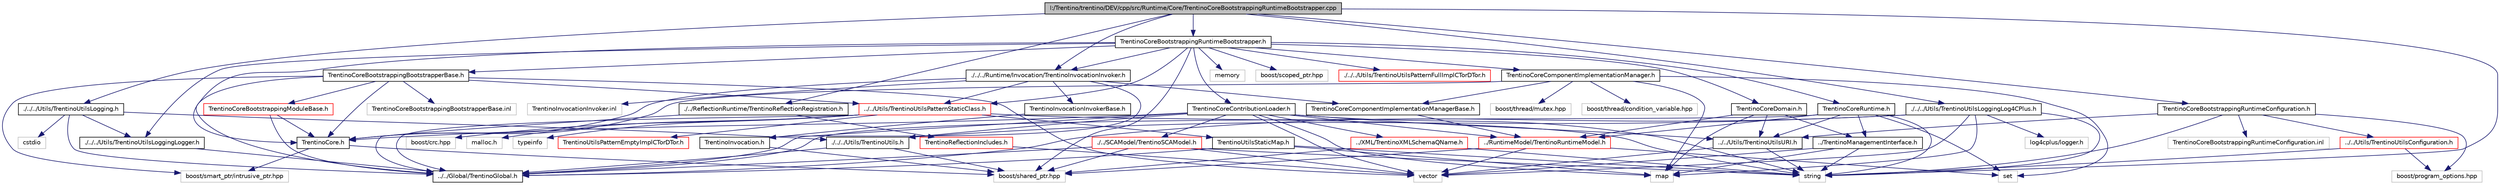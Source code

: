 digraph G
{
  edge [fontname="Helvetica",fontsize="10",labelfontname="Helvetica",labelfontsize="10"];
  node [fontname="Helvetica",fontsize="10",shape=record];
  Node1 [label="I:/Trentino/trentino/DEV/cpp/src/Runtime/Core/TrentinoCoreBootstrappingRuntimeBootstrapper.cpp",height=0.2,width=0.4,color="black", fillcolor="grey75", style="filled" fontcolor="black"];
  Node1 -> Node2 [color="midnightblue",fontsize="10",style="solid",fontname="Helvetica"];
  Node2 [label="TrentinoCoreBootstrappingRuntimeBootstrapper.h",height=0.2,width=0.4,color="black", fillcolor="white", style="filled",URL="$_trentino_core_bootstrapping_runtime_bootstrapper_8h.html"];
  Node2 -> Node3 [color="midnightblue",fontsize="10",style="solid",fontname="Helvetica"];
  Node3 [label="TrentinoCoreBootstrappingBootstrapperBase.h",height=0.2,width=0.4,color="black", fillcolor="white", style="filled",URL="$_trentino_core_bootstrapping_bootstrapper_base_8h.html"];
  Node3 -> Node4 [color="midnightblue",fontsize="10",style="solid",fontname="Helvetica"];
  Node4 [label="boost/smart_ptr/intrusive_ptr.hpp",height=0.2,width=0.4,color="grey75", fillcolor="white", style="filled"];
  Node3 -> Node5 [color="midnightblue",fontsize="10",style="solid",fontname="Helvetica"];
  Node5 [label="vector",height=0.2,width=0.4,color="grey75", fillcolor="white", style="filled"];
  Node3 -> Node6 [color="midnightblue",fontsize="10",style="solid",fontname="Helvetica"];
  Node6 [label="../../Global/TrentinoGlobal.h",height=0.2,width=0.4,color="black", fillcolor="white", style="filled",URL="$_trentino_global_8h.html"];
  Node3 -> Node7 [color="midnightblue",fontsize="10",style="solid",fontname="Helvetica"];
  Node7 [label="TrentinoCore.h",height=0.2,width=0.4,color="black", fillcolor="white", style="filled",URL="$_trentino_core_8h.html"];
  Node7 -> Node8 [color="midnightblue",fontsize="10",style="solid",fontname="Helvetica"];
  Node8 [label="boost/shared_ptr.hpp",height=0.2,width=0.4,color="grey75", fillcolor="white", style="filled"];
  Node7 -> Node4 [color="midnightblue",fontsize="10",style="solid",fontname="Helvetica"];
  Node3 -> Node9 [color="midnightblue",fontsize="10",style="solid",fontname="Helvetica"];
  Node9 [label="../../Utils/TrentinoUtilsPatternStaticClass.h",height=0.2,width=0.4,color="red", fillcolor="white", style="filled",URL="$_trentino_utils_pattern_static_class_8h.html"];
  Node9 -> Node10 [color="midnightblue",fontsize="10",style="solid",fontname="Helvetica"];
  Node10 [label="boost/crc.hpp",height=0.2,width=0.4,color="grey75", fillcolor="white", style="filled"];
  Node9 -> Node11 [color="midnightblue",fontsize="10",style="solid",fontname="Helvetica"];
  Node11 [label="string",height=0.2,width=0.4,color="grey75", fillcolor="white", style="filled"];
  Node9 -> Node12 [color="midnightblue",fontsize="10",style="solid",fontname="Helvetica"];
  Node12 [label="malloc.h",height=0.2,width=0.4,color="grey75", fillcolor="white", style="filled"];
  Node9 -> Node13 [color="midnightblue",fontsize="10",style="solid",fontname="Helvetica"];
  Node13 [label="typeinfo",height=0.2,width=0.4,color="grey75", fillcolor="white", style="filled"];
  Node9 -> Node6 [color="midnightblue",fontsize="10",style="solid",fontname="Helvetica"];
  Node9 -> Node14 [color="midnightblue",fontsize="10",style="solid",fontname="Helvetica"];
  Node14 [label="TrentinoUtilsPatternEmptyImplCTorDTor.h",height=0.2,width=0.4,color="red", fillcolor="white", style="filled",URL="$_trentino_utils_pattern_empty_impl_c_tor_d_tor_8h.html"];
  Node9 -> Node15 [color="midnightblue",fontsize="10",style="solid",fontname="Helvetica"];
  Node15 [label="TrentinoUtilsStaticMap.h",height=0.2,width=0.4,color="black", fillcolor="white", style="filled",URL="$_trentino_utils_static_map_8h.html"];
  Node15 -> Node11 [color="midnightblue",fontsize="10",style="solid",fontname="Helvetica"];
  Node15 -> Node16 [color="midnightblue",fontsize="10",style="solid",fontname="Helvetica"];
  Node16 [label="map",height=0.2,width=0.4,color="grey75", fillcolor="white", style="filled"];
  Node15 -> Node6 [color="midnightblue",fontsize="10",style="solid",fontname="Helvetica"];
  Node3 -> Node17 [color="midnightblue",fontsize="10",style="solid",fontname="Helvetica"];
  Node17 [label="TrentinoCoreBootstrappingModuleBase.h",height=0.2,width=0.4,color="red", fillcolor="white", style="filled",URL="$_trentino_core_bootstrapping_module_base_8h.html"];
  Node17 -> Node7 [color="midnightblue",fontsize="10",style="solid",fontname="Helvetica"];
  Node17 -> Node6 [color="midnightblue",fontsize="10",style="solid",fontname="Helvetica"];
  Node3 -> Node18 [color="midnightblue",fontsize="10",style="solid",fontname="Helvetica"];
  Node18 [label="TrentinoCoreBootstrappingBootstrapperBase.inl",height=0.2,width=0.4,color="grey75", fillcolor="white", style="filled"];
  Node2 -> Node19 [color="midnightblue",fontsize="10",style="solid",fontname="Helvetica"];
  Node19 [label="memory",height=0.2,width=0.4,color="grey75", fillcolor="white", style="filled"];
  Node2 -> Node8 [color="midnightblue",fontsize="10",style="solid",fontname="Helvetica"];
  Node2 -> Node20 [color="midnightblue",fontsize="10",style="solid",fontname="Helvetica"];
  Node20 [label="boost/scoped_ptr.hpp",height=0.2,width=0.4,color="grey75", fillcolor="white", style="filled"];
  Node2 -> Node7 [color="midnightblue",fontsize="10",style="solid",fontname="Helvetica"];
  Node2 -> Node21 [color="midnightblue",fontsize="10",style="solid",fontname="Helvetica"];
  Node21 [label="TrentinoCoreDomain.h",height=0.2,width=0.4,color="black", fillcolor="white", style="filled",URL="$_trentino_core_domain_8h.html"];
  Node21 -> Node16 [color="midnightblue",fontsize="10",style="solid",fontname="Helvetica"];
  Node21 -> Node22 [color="midnightblue",fontsize="10",style="solid",fontname="Helvetica"];
  Node22 [label="../../Utils/TrentinoUtilsURI.h",height=0.2,width=0.4,color="black", fillcolor="white", style="filled",URL="$_trentino_utils_u_r_i_8h.html"];
  Node22 -> Node5 [color="midnightblue",fontsize="10",style="solid",fontname="Helvetica"];
  Node22 -> Node11 [color="midnightblue",fontsize="10",style="solid",fontname="Helvetica"];
  Node21 -> Node23 [color="midnightblue",fontsize="10",style="solid",fontname="Helvetica"];
  Node23 [label="../TrentinoManagementInterface.h",height=0.2,width=0.4,color="black", fillcolor="white", style="filled",URL="$_trentino_management_interface_8h.html"];
  Node23 -> Node16 [color="midnightblue",fontsize="10",style="solid",fontname="Helvetica"];
  Node23 -> Node11 [color="midnightblue",fontsize="10",style="solid",fontname="Helvetica"];
  Node23 -> Node5 [color="midnightblue",fontsize="10",style="solid",fontname="Helvetica"];
  Node21 -> Node24 [color="midnightblue",fontsize="10",style="solid",fontname="Helvetica"];
  Node24 [label="../RuntimeModel/TrentinoRuntimeModel.h",height=0.2,width=0.4,color="red", fillcolor="white", style="filled",URL="$_trentino_runtime_model_8h.html"];
  Node24 -> Node5 [color="midnightblue",fontsize="10",style="solid",fontname="Helvetica"];
  Node24 -> Node25 [color="midnightblue",fontsize="10",style="solid",fontname="Helvetica"];
  Node25 [label="set",height=0.2,width=0.4,color="grey75", fillcolor="white", style="filled"];
  Node24 -> Node8 [color="midnightblue",fontsize="10",style="solid",fontname="Helvetica"];
  Node2 -> Node26 [color="midnightblue",fontsize="10",style="solid",fontname="Helvetica"];
  Node26 [label="TrentinoCoreRuntime.h",height=0.2,width=0.4,color="black", fillcolor="white", style="filled",URL="$_trentino_core_runtime_8h.html"];
  Node26 -> Node11 [color="midnightblue",fontsize="10",style="solid",fontname="Helvetica"];
  Node26 -> Node25 [color="midnightblue",fontsize="10",style="solid",fontname="Helvetica"];
  Node26 -> Node6 [color="midnightblue",fontsize="10",style="solid",fontname="Helvetica"];
  Node26 -> Node23 [color="midnightblue",fontsize="10",style="solid",fontname="Helvetica"];
  Node26 -> Node24 [color="midnightblue",fontsize="10",style="solid",fontname="Helvetica"];
  Node26 -> Node22 [color="midnightblue",fontsize="10",style="solid",fontname="Helvetica"];
  Node2 -> Node27 [color="midnightblue",fontsize="10",style="solid",fontname="Helvetica"];
  Node27 [label="TrentinoCoreComponentImplementationManager.h",height=0.2,width=0.4,color="black", fillcolor="white", style="filled",URL="$_trentino_core_component_implementation_manager_8h.html"];
  Node27 -> Node28 [color="midnightblue",fontsize="10",style="solid",fontname="Helvetica"];
  Node28 [label="TrentinoCoreComponentImplementationManagerBase.h",height=0.2,width=0.4,color="black", fillcolor="white", style="filled",URL="$_trentino_core_component_implementation_manager_base_8h.html"];
  Node28 -> Node24 [color="midnightblue",fontsize="10",style="solid",fontname="Helvetica"];
  Node27 -> Node25 [color="midnightblue",fontsize="10",style="solid",fontname="Helvetica"];
  Node27 -> Node16 [color="midnightblue",fontsize="10",style="solid",fontname="Helvetica"];
  Node27 -> Node29 [color="midnightblue",fontsize="10",style="solid",fontname="Helvetica"];
  Node29 [label="boost/thread/mutex.hpp",height=0.2,width=0.4,color="grey75", fillcolor="white", style="filled"];
  Node27 -> Node30 [color="midnightblue",fontsize="10",style="solid",fontname="Helvetica"];
  Node30 [label="boost/thread/condition_variable.hpp",height=0.2,width=0.4,color="grey75", fillcolor="white", style="filled"];
  Node27 -> Node7 [color="midnightblue",fontsize="10",style="solid",fontname="Helvetica"];
  Node2 -> Node31 [color="midnightblue",fontsize="10",style="solid",fontname="Helvetica"];
  Node31 [label="TrentinoCoreContributionLoader.h",height=0.2,width=0.4,color="black", fillcolor="white", style="filled",URL="$_trentino_core_contribution_loader_8h.html"];
  Node31 -> Node11 [color="midnightblue",fontsize="10",style="solid",fontname="Helvetica"];
  Node31 -> Node5 [color="midnightblue",fontsize="10",style="solid",fontname="Helvetica"];
  Node31 -> Node16 [color="midnightblue",fontsize="10",style="solid",fontname="Helvetica"];
  Node31 -> Node7 [color="midnightblue",fontsize="10",style="solid",fontname="Helvetica"];
  Node31 -> Node6 [color="midnightblue",fontsize="10",style="solid",fontname="Helvetica"];
  Node31 -> Node32 [color="midnightblue",fontsize="10",style="solid",fontname="Helvetica"];
  Node32 [label="./../../Utils/TrentinoUtils.h",height=0.2,width=0.4,color="black", fillcolor="white", style="filled",URL="$_trentino_utils_8h.html"];
  Node32 -> Node8 [color="midnightblue",fontsize="10",style="solid",fontname="Helvetica"];
  Node32 -> Node6 [color="midnightblue",fontsize="10",style="solid",fontname="Helvetica"];
  Node31 -> Node22 [color="midnightblue",fontsize="10",style="solid",fontname="Helvetica"];
  Node31 -> Node33 [color="midnightblue",fontsize="10",style="solid",fontname="Helvetica"];
  Node33 [label="./../SCAModel/TrentinoSCAModel.h",height=0.2,width=0.4,color="red", fillcolor="white", style="filled",URL="$_trentino_s_c_a_model_8h.html"];
  Node33 -> Node5 [color="midnightblue",fontsize="10",style="solid",fontname="Helvetica"];
  Node33 -> Node11 [color="midnightblue",fontsize="10",style="solid",fontname="Helvetica"];
  Node33 -> Node8 [color="midnightblue",fontsize="10",style="solid",fontname="Helvetica"];
  Node33 -> Node6 [color="midnightblue",fontsize="10",style="solid",fontname="Helvetica"];
  Node31 -> Node24 [color="midnightblue",fontsize="10",style="solid",fontname="Helvetica"];
  Node31 -> Node34 [color="midnightblue",fontsize="10",style="solid",fontname="Helvetica"];
  Node34 [label="../XML/TrentinoXMLSchemaQName.h",height=0.2,width=0.4,color="red", fillcolor="white", style="filled",URL="$_trentino_x_m_l_schema_q_name_8h.html"];
  Node34 -> Node11 [color="midnightblue",fontsize="10",style="solid",fontname="Helvetica"];
  Node34 -> Node8 [color="midnightblue",fontsize="10",style="solid",fontname="Helvetica"];
  Node2 -> Node9 [color="midnightblue",fontsize="10",style="solid",fontname="Helvetica"];
  Node2 -> Node35 [color="midnightblue",fontsize="10",style="solid",fontname="Helvetica"];
  Node35 [label="./../../Utils/TrentinoUtilsPatternFullImplCTorDTor.h",height=0.2,width=0.4,color="red", fillcolor="white", style="filled",URL="$_trentino_utils_pattern_full_impl_c_tor_d_tor_8h.html"];
  Node2 -> Node36 [color="midnightblue",fontsize="10",style="solid",fontname="Helvetica"];
  Node36 [label="./../../Utils/TrentinoUtilsLoggingLogger.h",height=0.2,width=0.4,color="black", fillcolor="white", style="filled",URL="$_trentino_utils_logging_logger_8h.html"];
  Node36 -> Node6 [color="midnightblue",fontsize="10",style="solid",fontname="Helvetica"];
  Node2 -> Node37 [color="midnightblue",fontsize="10",style="solid",fontname="Helvetica"];
  Node37 [label="./../../Runtime/Invocation/TrentinoInvocationInvoker.h",height=0.2,width=0.4,color="black", fillcolor="white", style="filled",URL="$_trentino_invocation_invoker_8h.html"];
  Node37 -> Node9 [color="midnightblue",fontsize="10",style="solid",fontname="Helvetica"];
  Node37 -> Node38 [color="midnightblue",fontsize="10",style="solid",fontname="Helvetica"];
  Node38 [label="TrentinoInvocation.h",height=0.2,width=0.4,color="black", fillcolor="white", style="filled",URL="$_trentino_invocation_8h.html"];
  Node38 -> Node8 [color="midnightblue",fontsize="10",style="solid",fontname="Helvetica"];
  Node37 -> Node7 [color="midnightblue",fontsize="10",style="solid",fontname="Helvetica"];
  Node37 -> Node39 [color="midnightblue",fontsize="10",style="solid",fontname="Helvetica"];
  Node39 [label="TrentinoInvocationInvokerBase.h",height=0.2,width=0.4,color="black", fillcolor="white", style="filled",URL="$_trentino_invocation_invoker_base_8h.html"];
  Node39 -> Node38 [color="midnightblue",fontsize="10",style="solid",fontname="Helvetica"];
  Node37 -> Node28 [color="midnightblue",fontsize="10",style="solid",fontname="Helvetica"];
  Node37 -> Node40 [color="midnightblue",fontsize="10",style="solid",fontname="Helvetica"];
  Node40 [label="TrentinoInvocationInvoker.inl",height=0.2,width=0.4,color="grey75", fillcolor="white", style="filled"];
  Node1 -> Node11 [color="midnightblue",fontsize="10",style="solid",fontname="Helvetica"];
  Node1 -> Node41 [color="midnightblue",fontsize="10",style="solid",fontname="Helvetica"];
  Node41 [label="TrentinoCoreBootstrappingRuntimeConfiguration.h",height=0.2,width=0.4,color="black", fillcolor="white", style="filled",URL="$_trentino_core_bootstrapping_runtime_configuration_8h.html"];
  Node41 -> Node11 [color="midnightblue",fontsize="10",style="solid",fontname="Helvetica"];
  Node41 -> Node42 [color="midnightblue",fontsize="10",style="solid",fontname="Helvetica"];
  Node42 [label="../../Utils/TrentinoUtilsConfiguration.h",height=0.2,width=0.4,color="red", fillcolor="white", style="filled",URL="$_trentino_utils_configuration_8h.html"];
  Node42 -> Node11 [color="midnightblue",fontsize="10",style="solid",fontname="Helvetica"];
  Node42 -> Node43 [color="midnightblue",fontsize="10",style="solid",fontname="Helvetica"];
  Node43 [label="boost/program_options.hpp",height=0.2,width=0.4,color="grey75", fillcolor="white", style="filled"];
  Node41 -> Node22 [color="midnightblue",fontsize="10",style="solid",fontname="Helvetica"];
  Node41 -> Node44 [color="midnightblue",fontsize="10",style="solid",fontname="Helvetica"];
  Node44 [label="TrentinoCoreBootstrappingRuntimeConfiguration.inl",height=0.2,width=0.4,color="grey75", fillcolor="white", style="filled"];
  Node41 -> Node43 [color="midnightblue",fontsize="10",style="solid",fontname="Helvetica"];
  Node1 -> Node45 [color="midnightblue",fontsize="10",style="solid",fontname="Helvetica"];
  Node45 [label="./../../Utils/TrentinoUtilsLoggingLog4CPlus.h",height=0.2,width=0.4,color="black", fillcolor="white", style="filled",URL="$_trentino_utils_logging_log4_c_plus_8h.html"];
  Node45 -> Node46 [color="midnightblue",fontsize="10",style="solid",fontname="Helvetica"];
  Node46 [label="log4cplus/logger.h",height=0.2,width=0.4,color="grey75", fillcolor="white", style="filled"];
  Node45 -> Node11 [color="midnightblue",fontsize="10",style="solid",fontname="Helvetica"];
  Node45 -> Node5 [color="midnightblue",fontsize="10",style="solid",fontname="Helvetica"];
  Node45 -> Node16 [color="midnightblue",fontsize="10",style="solid",fontname="Helvetica"];
  Node45 -> Node6 [color="midnightblue",fontsize="10",style="solid",fontname="Helvetica"];
  Node45 -> Node32 [color="midnightblue",fontsize="10",style="solid",fontname="Helvetica"];
  Node1 -> Node47 [color="midnightblue",fontsize="10",style="solid",fontname="Helvetica"];
  Node47 [label="./../../Utils/TrentinoUtilsLogging.h",height=0.2,width=0.4,color="black", fillcolor="white", style="filled",URL="$_trentino_utils_logging_8h.html"];
  Node47 -> Node48 [color="midnightblue",fontsize="10",style="solid",fontname="Helvetica"];
  Node48 [label="cstdio",height=0.2,width=0.4,color="grey75", fillcolor="white", style="filled"];
  Node47 -> Node6 [color="midnightblue",fontsize="10",style="solid",fontname="Helvetica"];
  Node47 -> Node32 [color="midnightblue",fontsize="10",style="solid",fontname="Helvetica"];
  Node47 -> Node36 [color="midnightblue",fontsize="10",style="solid",fontname="Helvetica"];
  Node1 -> Node37 [color="midnightblue",fontsize="10",style="solid",fontname="Helvetica"];
  Node1 -> Node49 [color="midnightblue",fontsize="10",style="solid",fontname="Helvetica"];
  Node49 [label="./../ReflectionRuntime/TrentinoReflectionRegistration.h",height=0.2,width=0.4,color="black", fillcolor="white", style="filled",URL="$_trentino_reflection_registration_8h.html"];
  Node49 -> Node6 [color="midnightblue",fontsize="10",style="solid",fontname="Helvetica"];
  Node49 -> Node50 [color="midnightblue",fontsize="10",style="solid",fontname="Helvetica"];
  Node50 [label="TrentinoReflectionIncludes.h",height=0.2,width=0.4,color="red", fillcolor="white", style="filled",URL="$_trentino_reflection_includes_8h.html"];
  Node50 -> Node5 [color="midnightblue",fontsize="10",style="solid",fontname="Helvetica"];
}
